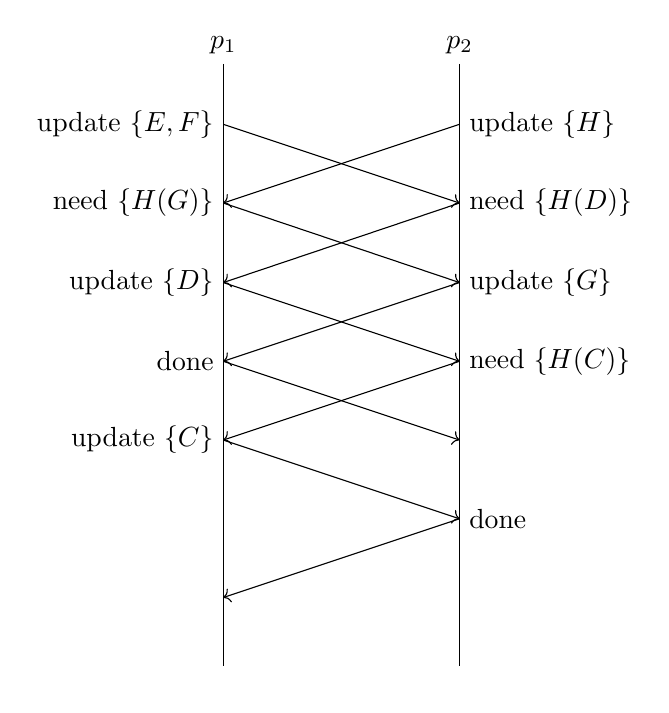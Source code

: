 \begin{tikzpicture}
\def\width{3cm}
\def\latency{1cm}
\def\length{8cm}
\def\startdelay{1cm}

% Timelimes
\node (p1-start) at (0,0) {$p_1$};
\node (p2-start) at (\width,0) {$p_2$};
\node (p1-end) at (0,-\length) {};
\node (p2-end) at (\width,-\length) {};
\draw (p1-start) -- (p1-end);
\draw (p2-start) -- (p2-end);

% Messages
\draw[->] (0,-\startdelay) node[left] {update $\{E,F\}$} -- (\width,-\startdelay-\latency);
\draw[->] (\width,-\startdelay) node[right] {update $\{H\}$} -- (0,-\startdelay-\latency);

\draw[->] (\width, -\startdelay-\latency) node[right] {need $\{H(D)\}$} -- (0,-\startdelay-2.0\latency);
\draw[->] (0, -\startdelay-\latency) node[left] {need $\{H(G)\}$} -- (\width,-\startdelay-2.0\latency);

\draw[->] (0, -\startdelay-2.0\latency) node[left] {update $\{D\}$} -- (\width,-\startdelay-3.0\latency);
\draw[->] (\width, -\startdelay-2.0\latency) node[right] {update $\{G\}$} -- (0,-\startdelay-3.0\latency);

\draw[->] (\width, -\startdelay-3.0\latency) node[right] {need $\{H(C)\}$} -- (0,-\startdelay-4.0\latency);
\draw[->] (0, -\startdelay-3.0\latency) node[left] {done} -- (\width,-\startdelay-4.0\latency);

\draw[->] (0, -\startdelay-4.0\latency) node[left] {update $\{C\}$} -- (\width,-\startdelay-5.0\latency);

\draw[->] (\width, -\startdelay-5.0\latency) node[right] {done} -- (0,-\startdelay-6.0\latency);


\end{tikzpicture}